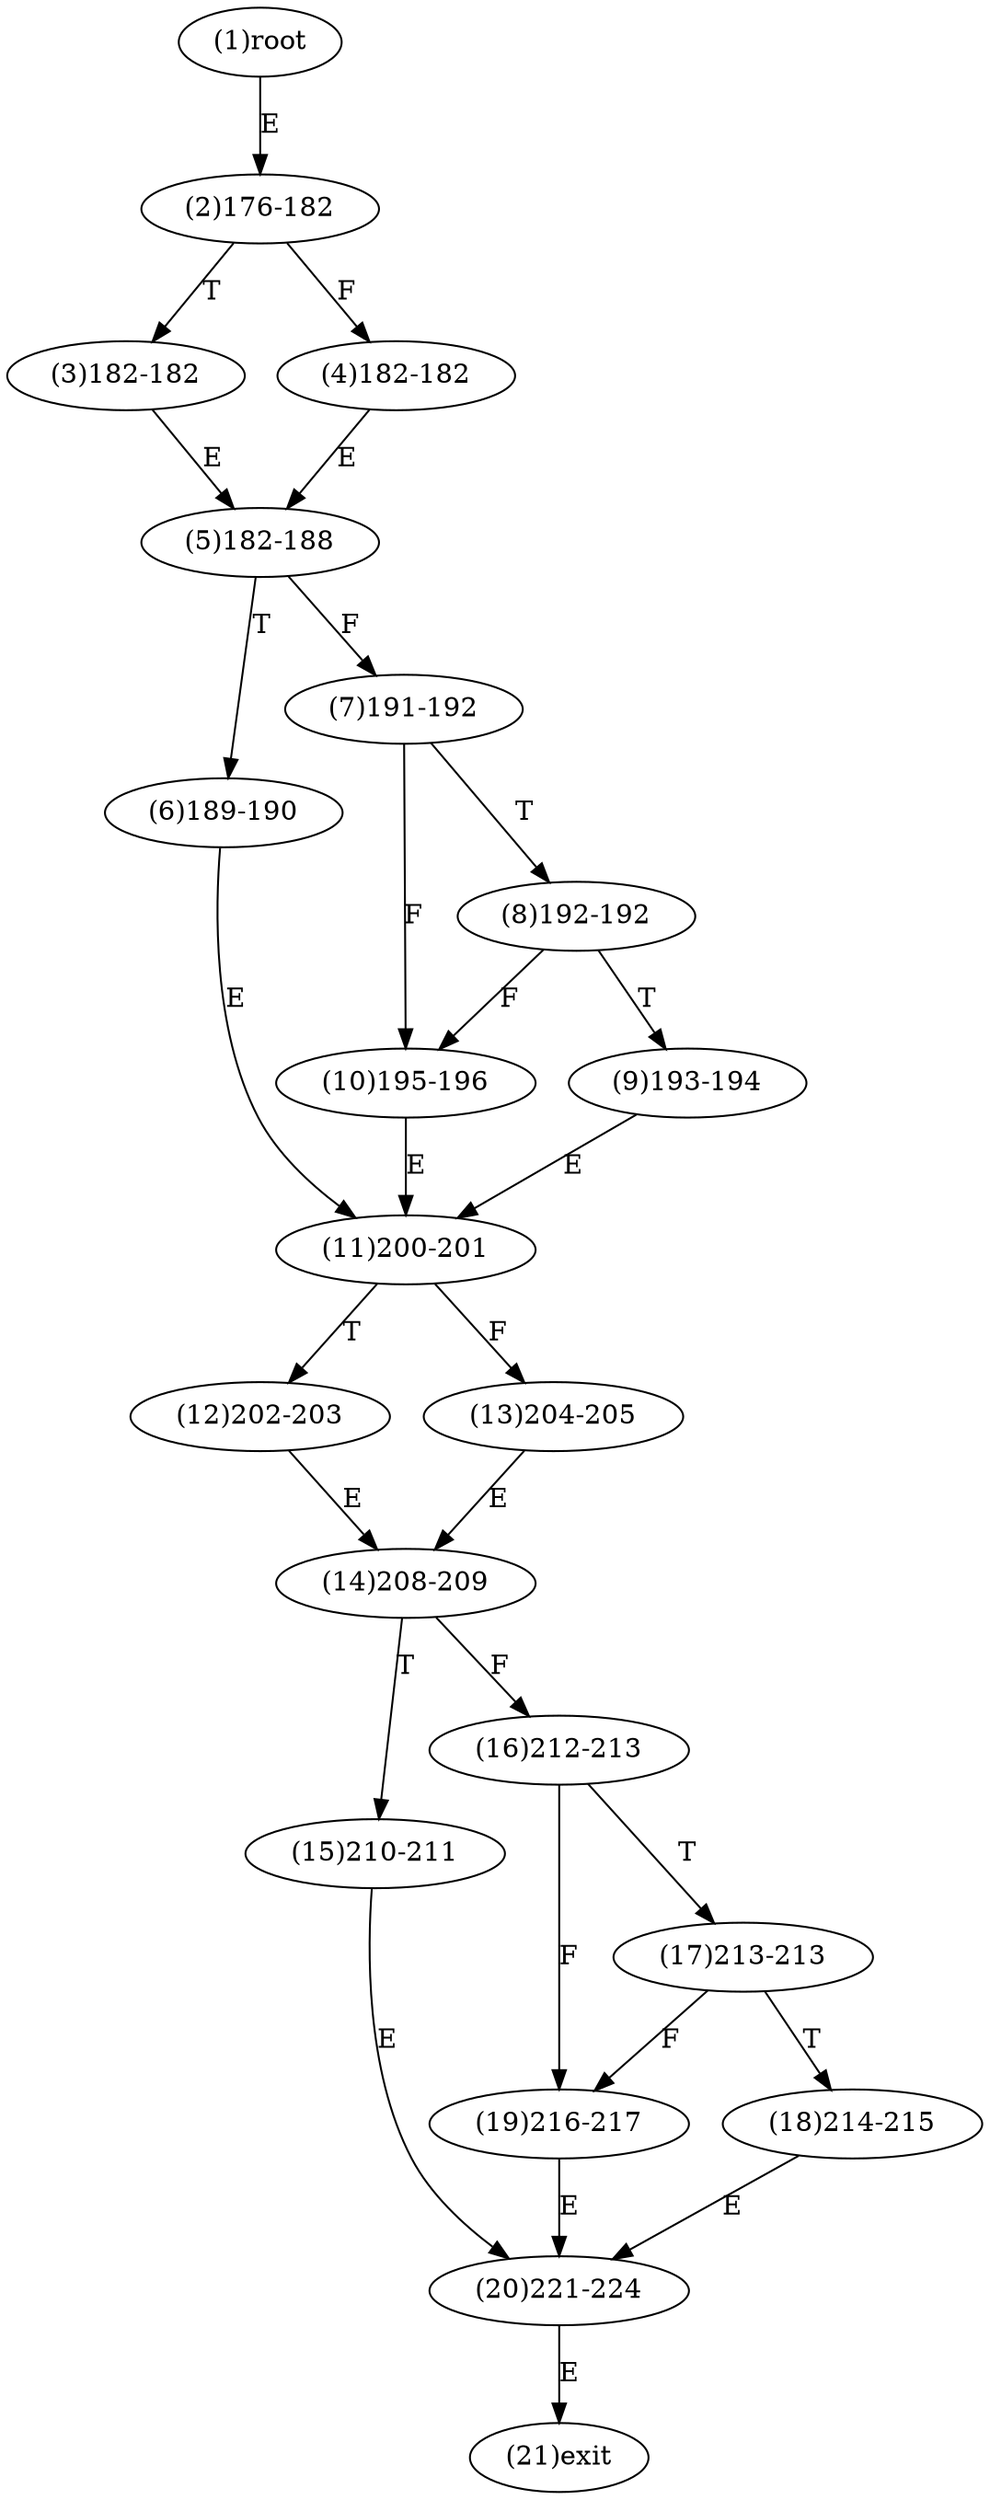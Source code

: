 digraph "" { 
1[ label="(1)root"];
2[ label="(2)176-182"];
3[ label="(3)182-182"];
4[ label="(4)182-182"];
5[ label="(5)182-188"];
6[ label="(6)189-190"];
7[ label="(7)191-192"];
8[ label="(8)192-192"];
9[ label="(9)193-194"];
10[ label="(10)195-196"];
11[ label="(11)200-201"];
12[ label="(12)202-203"];
13[ label="(13)204-205"];
14[ label="(14)208-209"];
15[ label="(15)210-211"];
17[ label="(17)213-213"];
16[ label="(16)212-213"];
19[ label="(19)216-217"];
18[ label="(18)214-215"];
21[ label="(21)exit"];
20[ label="(20)221-224"];
1->2[ label="E"];
2->4[ label="F"];
2->3[ label="T"];
3->5[ label="E"];
4->5[ label="E"];
5->7[ label="F"];
5->6[ label="T"];
6->11[ label="E"];
7->10[ label="F"];
7->8[ label="T"];
8->10[ label="F"];
8->9[ label="T"];
9->11[ label="E"];
10->11[ label="E"];
11->13[ label="F"];
11->12[ label="T"];
12->14[ label="E"];
13->14[ label="E"];
14->16[ label="F"];
14->15[ label="T"];
15->20[ label="E"];
16->19[ label="F"];
16->17[ label="T"];
17->19[ label="F"];
17->18[ label="T"];
18->20[ label="E"];
19->20[ label="E"];
20->21[ label="E"];
}